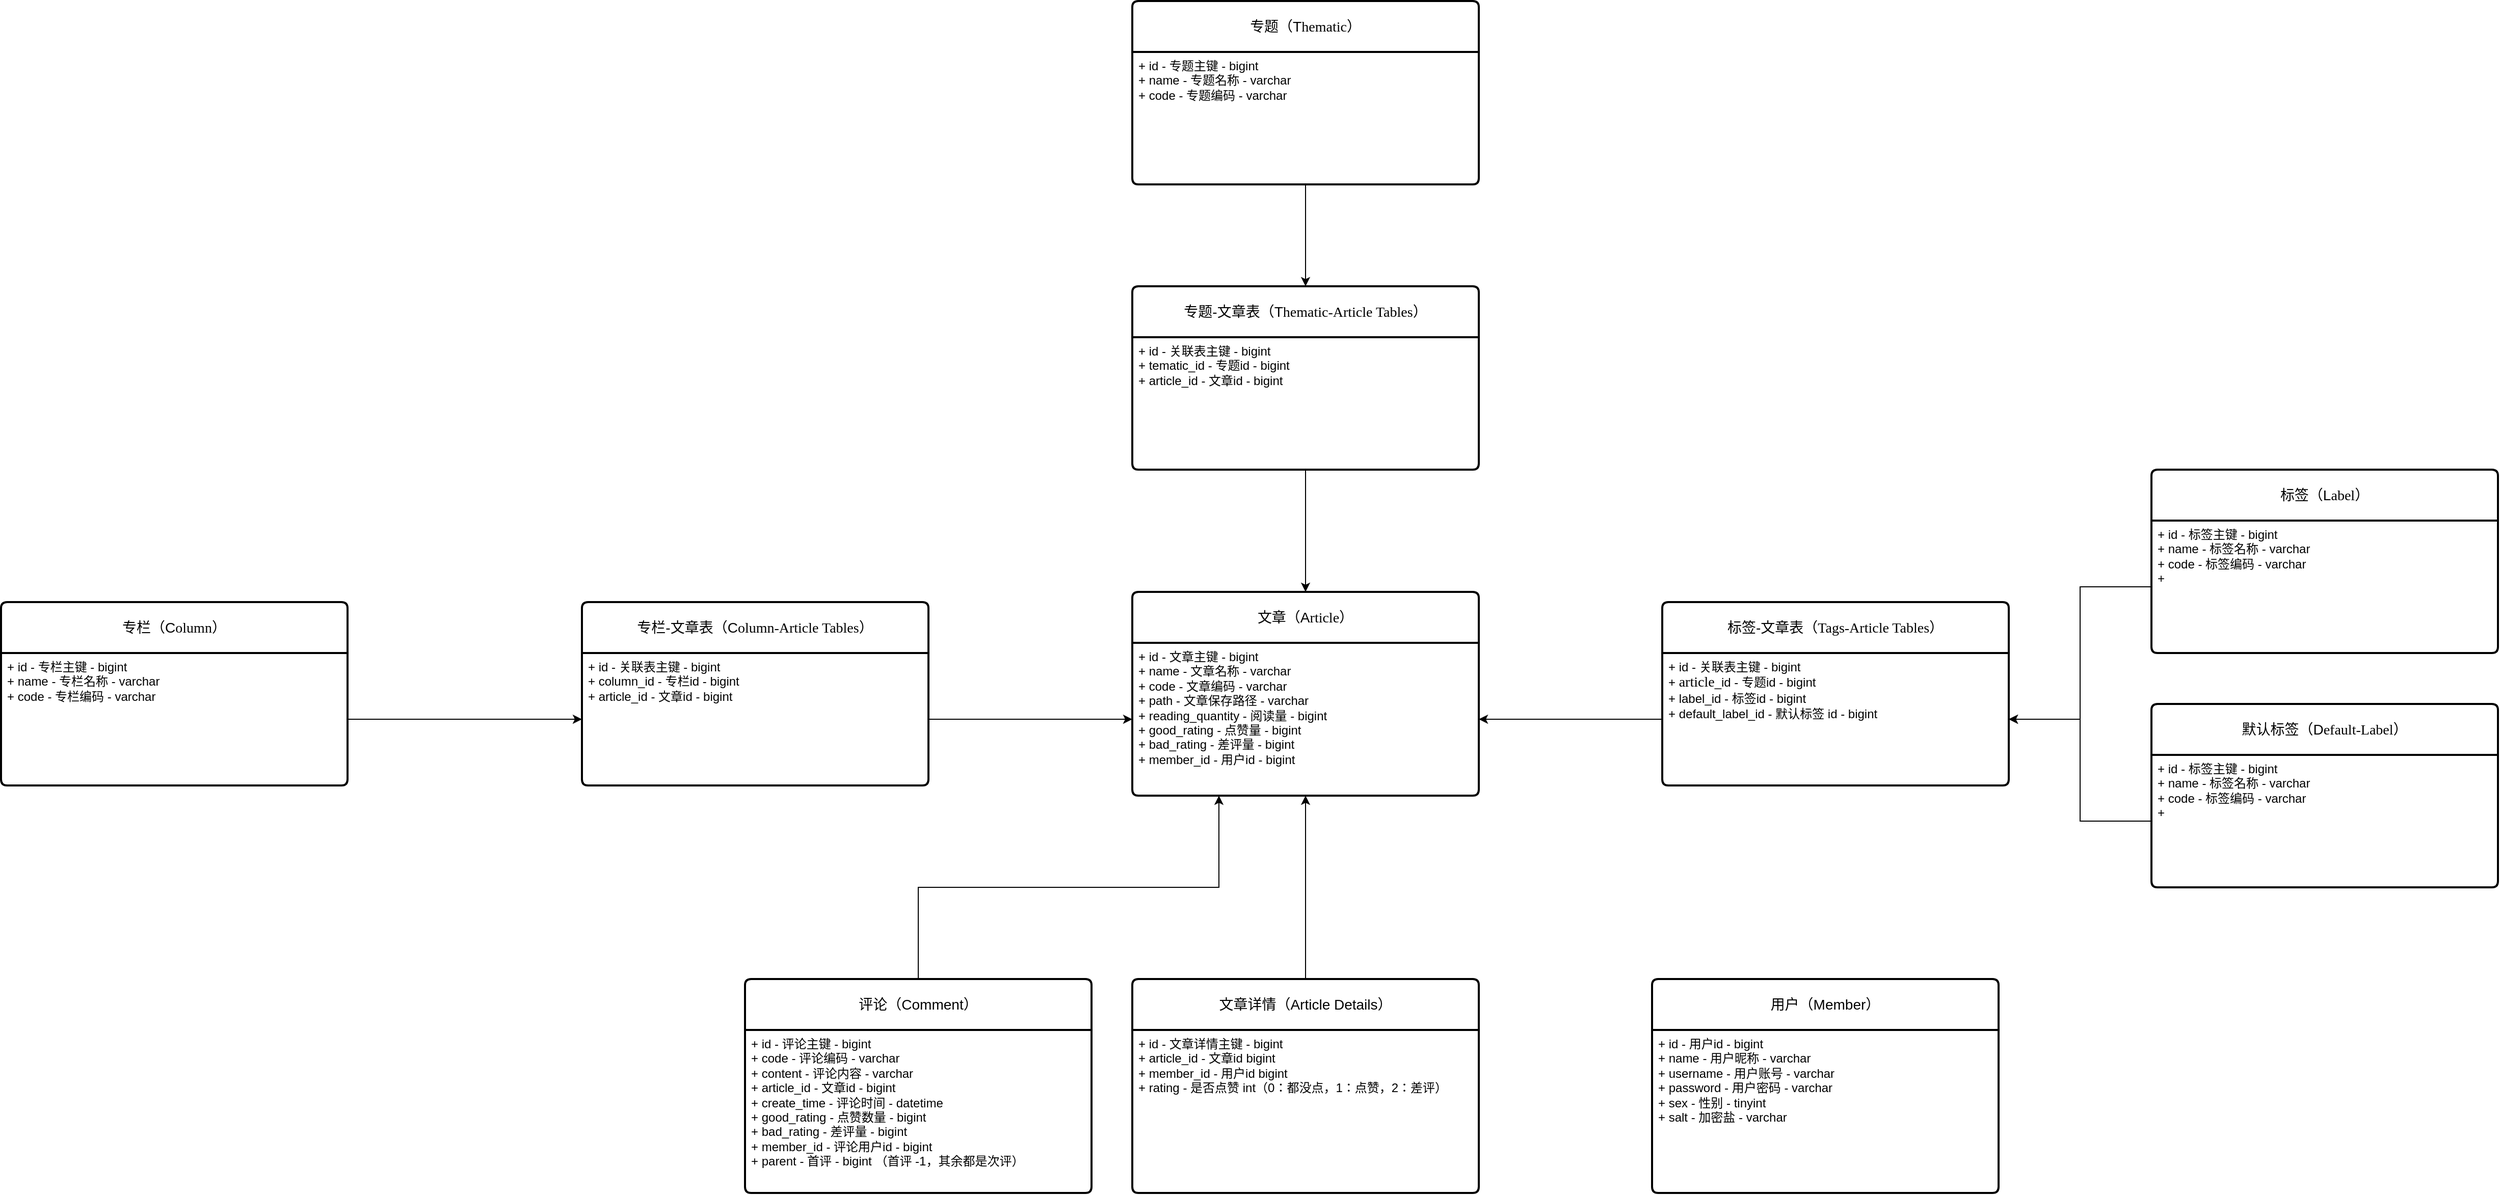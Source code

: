 <mxfile version="27.0.5" pages="2">
  <diagram name="数据库结构" id="I1ErNXHB0BoW2DpfOcAM">
    <mxGraphModel dx="3238" dy="2032" grid="1" gridSize="10" guides="1" tooltips="1" connect="1" arrows="1" fold="1" page="1" pageScale="1" pageWidth="827" pageHeight="1169" math="0" shadow="0">
      <root>
        <mxCell id="0" />
        <mxCell id="1" parent="0" />
        <mxCell id="AwYpqpUh4EfOczfZwocW-6" value="专题（T&lt;span style=&quot;font-family: 微软雅黑; text-align: start; white-space-collapse: preserve;&quot;&gt;hematic&lt;/span&gt;）" style="swimlane;childLayout=stackLayout;horizontal=1;startSize=50;horizontalStack=0;rounded=1;fontSize=14;fontStyle=0;strokeWidth=2;resizeParent=0;resizeLast=1;shadow=0;dashed=0;align=center;arcSize=4;whiteSpace=wrap;html=1;" vertex="1" parent="1">
          <mxGeometry x="100" y="-280" width="340" height="180" as="geometry" />
        </mxCell>
        <mxCell id="AwYpqpUh4EfOczfZwocW-7" value="+ id - 专题主键 - bigint&lt;br&gt;+ name - 专题名称 - varchar&lt;br&gt;+ code - 专题编码 - varchar" style="align=left;strokeColor=none;fillColor=none;spacingLeft=4;spacingRight=4;fontSize=12;verticalAlign=top;resizable=0;rotatable=0;part=1;html=1;whiteSpace=wrap;" vertex="1" parent="AwYpqpUh4EfOczfZwocW-6">
          <mxGeometry y="50" width="340" height="130" as="geometry" />
        </mxCell>
        <mxCell id="AwYpqpUh4EfOczfZwocW-9" value="标签（L&lt;span style=&quot;font-family: 微软雅黑; text-align: start; white-space-collapse: preserve;&quot;&gt;abel&lt;/span&gt;）" style="swimlane;childLayout=stackLayout;horizontal=1;startSize=50;horizontalStack=0;rounded=1;fontSize=14;fontStyle=0;strokeWidth=2;resizeParent=0;resizeLast=1;shadow=0;dashed=0;align=center;arcSize=4;whiteSpace=wrap;html=1;" vertex="1" parent="1">
          <mxGeometry x="1100" y="180" width="340" height="180" as="geometry" />
        </mxCell>
        <mxCell id="AwYpqpUh4EfOczfZwocW-10" value="+ id - 标签主键 - bigint&lt;br&gt;+ name - 标签名称 - varchar&lt;br&gt;+ code - 标签编码 - varchar&lt;div&gt;+&amp;nbsp;&lt;/div&gt;" style="align=left;strokeColor=none;fillColor=none;spacingLeft=4;spacingRight=4;fontSize=12;verticalAlign=top;resizable=0;rotatable=0;part=1;html=1;whiteSpace=wrap;" vertex="1" parent="AwYpqpUh4EfOczfZwocW-9">
          <mxGeometry y="50" width="340" height="130" as="geometry" />
        </mxCell>
        <mxCell id="AwYpqpUh4EfOczfZwocW-11" value="标签-文章表（&lt;span style=&quot;font-family: 微软雅黑; text-align: start; white-space-collapse: preserve;&quot;&gt;Tags-Article Tables&lt;/span&gt;）" style="swimlane;childLayout=stackLayout;horizontal=1;startSize=50;horizontalStack=0;rounded=1;fontSize=14;fontStyle=0;strokeWidth=2;resizeParent=0;resizeLast=1;shadow=0;dashed=0;align=center;arcSize=4;whiteSpace=wrap;html=1;" vertex="1" parent="1">
          <mxGeometry x="620" y="310" width="340" height="180" as="geometry" />
        </mxCell>
        <mxCell id="AwYpqpUh4EfOczfZwocW-12" value="+ id - 关联表主键 - bigint&lt;div&gt;+ &lt;font face=&quot;微软雅黑&quot;&gt;&lt;span style=&quot;font-size: 14px; white-space-collapse: preserve;&quot;&gt;article&lt;/span&gt;&lt;/font&gt;_id - 专题id - bigint&lt;/div&gt;&lt;div&gt;+ label_id - 标签id - bigint&lt;/div&gt;&lt;div&gt;+ default_label_id - 默认标签 id - bigint&lt;/div&gt;" style="align=left;strokeColor=none;fillColor=none;spacingLeft=4;spacingRight=4;fontSize=12;verticalAlign=top;resizable=0;rotatable=0;part=1;html=1;whiteSpace=wrap;" vertex="1" parent="AwYpqpUh4EfOczfZwocW-11">
          <mxGeometry y="50" width="340" height="130" as="geometry" />
        </mxCell>
        <mxCell id="AwYpqpUh4EfOczfZwocW-13" value="默认标签（D&lt;span style=&quot;font-family: 微软雅黑; text-align: start; white-space-collapse: preserve;&quot;&gt;efault-L&lt;/span&gt;&lt;span style=&quot;font-family: 微软雅黑; text-align: start; white-space-collapse: preserve;&quot;&gt;abel&lt;/span&gt;）" style="swimlane;childLayout=stackLayout;horizontal=1;startSize=50;horizontalStack=0;rounded=1;fontSize=14;fontStyle=0;strokeWidth=2;resizeParent=0;resizeLast=1;shadow=0;dashed=0;align=center;arcSize=4;whiteSpace=wrap;html=1;" vertex="1" parent="1">
          <mxGeometry x="1100" y="410" width="340" height="180" as="geometry" />
        </mxCell>
        <mxCell id="AwYpqpUh4EfOczfZwocW-14" value="+ id - 标签主键 - bigint&lt;br&gt;+ name - 标签名称 - varchar&lt;br&gt;+ code - 标签编码 - varchar&lt;div&gt;+&amp;nbsp;&lt;/div&gt;" style="align=left;strokeColor=none;fillColor=none;spacingLeft=4;spacingRight=4;fontSize=12;verticalAlign=top;resizable=0;rotatable=0;part=1;html=1;whiteSpace=wrap;" vertex="1" parent="AwYpqpUh4EfOczfZwocW-13">
          <mxGeometry y="50" width="340" height="130" as="geometry" />
        </mxCell>
        <mxCell id="AwYpqpUh4EfOczfZwocW-15" value="文章（A&lt;span style=&quot;font-family: 微软雅黑; text-align: start; white-space-collapse: preserve;&quot;&gt;rticle&lt;/span&gt;）" style="swimlane;childLayout=stackLayout;horizontal=1;startSize=50;horizontalStack=0;rounded=1;fontSize=14;fontStyle=0;strokeWidth=2;resizeParent=0;resizeLast=1;shadow=0;dashed=0;align=center;arcSize=4;whiteSpace=wrap;html=1;" vertex="1" parent="1">
          <mxGeometry x="100" y="300" width="340" height="200" as="geometry" />
        </mxCell>
        <mxCell id="AwYpqpUh4EfOczfZwocW-16" value="+ id - 文章主键 - bigint&lt;br&gt;+ name - 文章名称 - varchar&lt;br&gt;+ code - 文章编码 - varchar&lt;div&gt;+ path - 文章保存路径 - varchar&lt;/div&gt;&lt;div&gt;+ reading_quantity - 阅读量 - bigint&lt;/div&gt;&lt;div&gt;+ good_rating - 点赞量 - bigint&lt;/div&gt;&lt;div&gt;+ bad_rating - 差评量 - bigint&lt;/div&gt;&lt;div&gt;+ member_id - 用户id - bigint&lt;/div&gt;" style="align=left;strokeColor=none;fillColor=none;spacingLeft=4;spacingRight=4;fontSize=12;verticalAlign=top;resizable=0;rotatable=0;part=1;html=1;whiteSpace=wrap;" vertex="1" parent="AwYpqpUh4EfOczfZwocW-15">
          <mxGeometry y="50" width="340" height="150" as="geometry" />
        </mxCell>
        <mxCell id="AwYpqpUh4EfOczfZwocW-17" value="专题-文章表（T&lt;span style=&quot;font-family: 微软雅黑; text-align: start; white-space-collapse: preserve;&quot;&gt;hematic-Article Tables&lt;/span&gt;）" style="swimlane;childLayout=stackLayout;horizontal=1;startSize=50;horizontalStack=0;rounded=1;fontSize=14;fontStyle=0;strokeWidth=2;resizeParent=0;resizeLast=1;shadow=0;dashed=0;align=center;arcSize=4;whiteSpace=wrap;html=1;" vertex="1" parent="1">
          <mxGeometry x="100" width="340" height="180" as="geometry" />
        </mxCell>
        <mxCell id="AwYpqpUh4EfOczfZwocW-18" value="+ id - 关联表主键 - bigint&lt;br&gt;+ tematic_id - 专题id - bigint&lt;div&gt;+ article_id - 文章id - bigint&lt;/div&gt;" style="align=left;strokeColor=none;fillColor=none;spacingLeft=4;spacingRight=4;fontSize=12;verticalAlign=top;resizable=0;rotatable=0;part=1;html=1;whiteSpace=wrap;" vertex="1" parent="AwYpqpUh4EfOczfZwocW-17">
          <mxGeometry y="50" width="340" height="130" as="geometry" />
        </mxCell>
        <mxCell id="AwYpqpUh4EfOczfZwocW-19" value="专栏-文章表（C&lt;span style=&quot;font-family: 微软雅黑; text-align: start; white-space-collapse: preserve;&quot;&gt;olumn-Article Tables&lt;/span&gt;）" style="swimlane;childLayout=stackLayout;horizontal=1;startSize=50;horizontalStack=0;rounded=1;fontSize=14;fontStyle=0;strokeWidth=2;resizeParent=0;resizeLast=1;shadow=0;dashed=0;align=center;arcSize=4;whiteSpace=wrap;html=1;" vertex="1" parent="1">
          <mxGeometry x="-440" y="310" width="340" height="180" as="geometry" />
        </mxCell>
        <mxCell id="AwYpqpUh4EfOczfZwocW-20" value="+ id - 关联表主键 - bigint&lt;br&gt;+ column_id - 专栏id - bigint&lt;br&gt;+ article_id - 文章id - bigint" style="align=left;strokeColor=none;fillColor=none;spacingLeft=4;spacingRight=4;fontSize=12;verticalAlign=top;resizable=0;rotatable=0;part=1;html=1;whiteSpace=wrap;" vertex="1" parent="AwYpqpUh4EfOczfZwocW-19">
          <mxGeometry y="50" width="340" height="130" as="geometry" />
        </mxCell>
        <mxCell id="AwYpqpUh4EfOczfZwocW-21" value="专栏（C&lt;span style=&quot;font-family: 微软雅黑; text-align: start; white-space-collapse: preserve;&quot;&gt;olumn&lt;/span&gt;）" style="swimlane;childLayout=stackLayout;horizontal=1;startSize=50;horizontalStack=0;rounded=1;fontSize=14;fontStyle=0;strokeWidth=2;resizeParent=0;resizeLast=1;shadow=0;dashed=0;align=center;arcSize=4;whiteSpace=wrap;html=1;" vertex="1" parent="1">
          <mxGeometry x="-1010" y="310" width="340" height="180" as="geometry" />
        </mxCell>
        <mxCell id="AwYpqpUh4EfOczfZwocW-22" value="+ id - 专栏主键 - bigint&lt;br&gt;+ name - 专栏名称 - varchar&lt;br&gt;+ code - 专栏编码 - varchar" style="align=left;strokeColor=none;fillColor=none;spacingLeft=4;spacingRight=4;fontSize=12;verticalAlign=top;resizable=0;rotatable=0;part=1;html=1;whiteSpace=wrap;" vertex="1" parent="AwYpqpUh4EfOczfZwocW-21">
          <mxGeometry y="50" width="340" height="130" as="geometry" />
        </mxCell>
        <mxCell id="AwYpqpUh4EfOczfZwocW-23" style="edgeStyle=orthogonalEdgeStyle;rounded=0;orthogonalLoop=1;jettySize=auto;html=1;exitX=0.5;exitY=1;exitDx=0;exitDy=0;entryX=0.5;entryY=0;entryDx=0;entryDy=0;" edge="1" parent="1" source="AwYpqpUh4EfOczfZwocW-18" target="AwYpqpUh4EfOczfZwocW-15">
          <mxGeometry relative="1" as="geometry" />
        </mxCell>
        <mxCell id="AwYpqpUh4EfOczfZwocW-24" style="edgeStyle=orthogonalEdgeStyle;rounded=0;orthogonalLoop=1;jettySize=auto;html=1;exitX=0;exitY=0.5;exitDx=0;exitDy=0;entryX=1;entryY=0.5;entryDx=0;entryDy=0;" edge="1" parent="1" source="AwYpqpUh4EfOczfZwocW-12" target="AwYpqpUh4EfOczfZwocW-16">
          <mxGeometry relative="1" as="geometry" />
        </mxCell>
        <mxCell id="AwYpqpUh4EfOczfZwocW-25" style="edgeStyle=orthogonalEdgeStyle;rounded=0;orthogonalLoop=1;jettySize=auto;html=1;exitX=1;exitY=0.5;exitDx=0;exitDy=0;entryX=0;entryY=0.5;entryDx=0;entryDy=0;" edge="1" parent="1" source="AwYpqpUh4EfOczfZwocW-20" target="AwYpqpUh4EfOczfZwocW-16">
          <mxGeometry relative="1" as="geometry" />
        </mxCell>
        <mxCell id="AwYpqpUh4EfOczfZwocW-26" style="edgeStyle=orthogonalEdgeStyle;rounded=0;orthogonalLoop=1;jettySize=auto;html=1;exitX=0.5;exitY=1;exitDx=0;exitDy=0;" edge="1" parent="1" source="AwYpqpUh4EfOczfZwocW-7" target="AwYpqpUh4EfOczfZwocW-17">
          <mxGeometry relative="1" as="geometry" />
        </mxCell>
        <mxCell id="AwYpqpUh4EfOczfZwocW-27" style="edgeStyle=orthogonalEdgeStyle;rounded=0;orthogonalLoop=1;jettySize=auto;html=1;exitX=0;exitY=0.5;exitDx=0;exitDy=0;entryX=1;entryY=0.5;entryDx=0;entryDy=0;" edge="1" parent="1" source="AwYpqpUh4EfOczfZwocW-10" target="AwYpqpUh4EfOczfZwocW-12">
          <mxGeometry relative="1" as="geometry" />
        </mxCell>
        <mxCell id="AwYpqpUh4EfOczfZwocW-29" style="edgeStyle=orthogonalEdgeStyle;rounded=0;orthogonalLoop=1;jettySize=auto;html=1;exitX=0;exitY=0.5;exitDx=0;exitDy=0;entryX=1;entryY=0.5;entryDx=0;entryDy=0;" edge="1" parent="1" source="AwYpqpUh4EfOczfZwocW-14" target="AwYpqpUh4EfOczfZwocW-12">
          <mxGeometry relative="1" as="geometry" />
        </mxCell>
        <mxCell id="AwYpqpUh4EfOczfZwocW-30" style="edgeStyle=orthogonalEdgeStyle;rounded=0;orthogonalLoop=1;jettySize=auto;html=1;exitX=1;exitY=0.5;exitDx=0;exitDy=0;" edge="1" parent="1" source="AwYpqpUh4EfOczfZwocW-22" target="AwYpqpUh4EfOczfZwocW-20">
          <mxGeometry relative="1" as="geometry" />
        </mxCell>
        <mxCell id="ytZSGSwfcOSJs34K6wdh-1" style="edgeStyle=orthogonalEdgeStyle;rounded=0;orthogonalLoop=1;jettySize=auto;html=1;exitX=0.5;exitY=0;exitDx=0;exitDy=0;entryX=0.25;entryY=1;entryDx=0;entryDy=0;" edge="1" parent="1" source="AwYpqpUh4EfOczfZwocW-33" target="AwYpqpUh4EfOczfZwocW-16">
          <mxGeometry relative="1" as="geometry" />
        </mxCell>
        <mxCell id="AwYpqpUh4EfOczfZwocW-33" value="&lt;div style=&quot;text-align: start;&quot;&gt;评论（Comment）&lt;/div&gt;" style="swimlane;childLayout=stackLayout;horizontal=1;startSize=50;horizontalStack=0;rounded=1;fontSize=14;fontStyle=0;strokeWidth=2;resizeParent=0;resizeLast=1;shadow=0;dashed=0;align=center;arcSize=4;whiteSpace=wrap;html=1;" vertex="1" parent="1">
          <mxGeometry x="-280" y="680" width="340" height="210" as="geometry" />
        </mxCell>
        <mxCell id="AwYpqpUh4EfOczfZwocW-34" value="+ id - 评论主键 - bigint&lt;div&gt;+ code - 评论编码 - varchar&lt;/div&gt;&lt;div&gt;+ content - 评论内容 - varchar&lt;/div&gt;&lt;div&gt;+ article_id - 文章id - bigint&lt;/div&gt;&lt;div&gt;+ create_time - 评论时间 - datetime&lt;/div&gt;&lt;div&gt;+ good_rating - 点赞数量 - bigint&lt;/div&gt;&lt;div&gt;+ bad_rating - 差评量 - bigint&lt;/div&gt;&lt;div&gt;+ member_id - 评论用户id - bigint&lt;/div&gt;&lt;div&gt;+ parent - 首评 - bigint （首评 -1，其余都是次评）&lt;/div&gt;" style="align=left;strokeColor=none;fillColor=none;spacingLeft=4;spacingRight=4;fontSize=12;verticalAlign=top;resizable=0;rotatable=0;part=1;html=1;whiteSpace=wrap;" vertex="1" parent="AwYpqpUh4EfOczfZwocW-33">
          <mxGeometry y="50" width="340" height="160" as="geometry" />
        </mxCell>
        <mxCell id="HQ80uJ3TJS0k1r7bCMIQ-3" style="edgeStyle=orthogonalEdgeStyle;rounded=0;orthogonalLoop=1;jettySize=auto;html=1;exitX=0.5;exitY=0;exitDx=0;exitDy=0;entryX=0.5;entryY=1;entryDx=0;entryDy=0;" edge="1" parent="1" source="HQ80uJ3TJS0k1r7bCMIQ-1" target="AwYpqpUh4EfOczfZwocW-16">
          <mxGeometry relative="1" as="geometry" />
        </mxCell>
        <mxCell id="HQ80uJ3TJS0k1r7bCMIQ-1" value="&lt;div style=&quot;text-align: start;&quot;&gt;文章详情（Article Details）&lt;/div&gt;" style="swimlane;childLayout=stackLayout;horizontal=1;startSize=50;horizontalStack=0;rounded=1;fontSize=14;fontStyle=0;strokeWidth=2;resizeParent=0;resizeLast=1;shadow=0;dashed=0;align=center;arcSize=4;whiteSpace=wrap;html=1;" vertex="1" parent="1">
          <mxGeometry x="100" y="680" width="340" height="210" as="geometry" />
        </mxCell>
        <mxCell id="HQ80uJ3TJS0k1r7bCMIQ-2" value="+ id - 文章详情主键 - bigint&lt;div&gt;+ article_id - 文章id bigint&lt;/div&gt;&lt;div&gt;+ member_id - 用户id bigint&lt;/div&gt;&lt;div&gt;+ rating - 是否点赞 int（0：都没点，1：点赞，2：差评）&lt;/div&gt;" style="align=left;strokeColor=none;fillColor=none;spacingLeft=4;spacingRight=4;fontSize=12;verticalAlign=top;resizable=0;rotatable=0;part=1;html=1;whiteSpace=wrap;" vertex="1" parent="HQ80uJ3TJS0k1r7bCMIQ-1">
          <mxGeometry y="50" width="340" height="160" as="geometry" />
        </mxCell>
        <mxCell id="HQ80uJ3TJS0k1r7bCMIQ-4" value="&lt;div style=&quot;text-align: start;&quot;&gt;用户（Member）&lt;/div&gt;" style="swimlane;childLayout=stackLayout;horizontal=1;startSize=50;horizontalStack=0;rounded=1;fontSize=14;fontStyle=0;strokeWidth=2;resizeParent=0;resizeLast=1;shadow=0;dashed=0;align=center;arcSize=4;whiteSpace=wrap;html=1;" vertex="1" parent="1">
          <mxGeometry x="610" y="680" width="340" height="210" as="geometry" />
        </mxCell>
        <mxCell id="HQ80uJ3TJS0k1r7bCMIQ-5" value="+ id - 用户id - bigint&lt;div&gt;+ name - 用户昵称 - varchar&lt;/div&gt;&lt;div&gt;+ username - 用户账号 - varchar&lt;/div&gt;&lt;div&gt;+ password - 用户密码 - varchar&lt;/div&gt;&lt;div&gt;+ sex - 性别 - tinyint&lt;/div&gt;&lt;div&gt;+ salt - 加密盐 - varchar&lt;/div&gt;" style="align=left;strokeColor=none;fillColor=none;spacingLeft=4;spacingRight=4;fontSize=12;verticalAlign=top;resizable=0;rotatable=0;part=1;html=1;whiteSpace=wrap;" vertex="1" parent="HQ80uJ3TJS0k1r7bCMIQ-4">
          <mxGeometry y="50" width="340" height="160" as="geometry" />
        </mxCell>
      </root>
    </mxGraphModel>
  </diagram>
  <diagram id="weSTDpT5rXTfGD1hPrS9" name="评论区实现原理">
    <mxGraphModel dx="1188" dy="648" grid="1" gridSize="10" guides="1" tooltips="1" connect="1" arrows="1" fold="1" page="1" pageScale="1" pageWidth="827" pageHeight="1169" math="0" shadow="0">
      <root>
        <mxCell id="0" />
        <mxCell id="1" parent="0" />
        <mxCell id="nXwIMKww6mUc8uqGvv5m-1" value="首评" style="rounded=1;whiteSpace=wrap;html=1;" vertex="1" parent="1">
          <mxGeometry x="40" y="270" width="120" height="60" as="geometry" />
        </mxCell>
        <mxCell id="nXwIMKww6mUc8uqGvv5m-22" style="edgeStyle=orthogonalEdgeStyle;rounded=0;orthogonalLoop=1;jettySize=auto;html=1;exitX=0;exitY=0.5;exitDx=0;exitDy=0;entryX=1;entryY=0.5;entryDx=0;entryDy=0;" edge="1" parent="1" source="nXwIMKww6mUc8uqGvv5m-2" target="nXwIMKww6mUc8uqGvv5m-1">
          <mxGeometry relative="1" as="geometry" />
        </mxCell>
        <mxCell id="nDFssBVvb_U1L88ROul1-1" style="edgeStyle=orthogonalEdgeStyle;rounded=0;orthogonalLoop=1;jettySize=auto;html=1;exitX=0.5;exitY=0;exitDx=0;exitDy=0;fillColor=#f8cecc;strokeColor=#b85450;" edge="1" parent="1" source="nXwIMKww6mUc8uqGvv5m-2" target="nXwIMKww6mUc8uqGvv5m-1">
          <mxGeometry relative="1" as="geometry" />
        </mxCell>
        <mxCell id="nXwIMKww6mUc8uqGvv5m-2" value="次评" style="rounded=1;whiteSpace=wrap;html=1;" vertex="1" parent="1">
          <mxGeometry x="270" y="140" width="120" height="60" as="geometry" />
        </mxCell>
        <mxCell id="nXwIMKww6mUc8uqGvv5m-24" style="edgeStyle=orthogonalEdgeStyle;rounded=0;orthogonalLoop=1;jettySize=auto;html=1;exitX=0;exitY=0.5;exitDx=0;exitDy=0;entryX=1;entryY=0.5;entryDx=0;entryDy=0;" edge="1" parent="1" source="nXwIMKww6mUc8uqGvv5m-3" target="nXwIMKww6mUc8uqGvv5m-1">
          <mxGeometry relative="1" as="geometry" />
        </mxCell>
        <mxCell id="nXwIMKww6mUc8uqGvv5m-3" value="次评" style="rounded=1;whiteSpace=wrap;html=1;" vertex="1" parent="1">
          <mxGeometry x="270" y="270" width="120" height="60" as="geometry" />
        </mxCell>
        <mxCell id="nXwIMKww6mUc8uqGvv5m-26" style="edgeStyle=orthogonalEdgeStyle;rounded=0;orthogonalLoop=1;jettySize=auto;html=1;exitX=0;exitY=0.5;exitDx=0;exitDy=0;entryX=1;entryY=0.5;entryDx=0;entryDy=0;" edge="1" parent="1" source="nXwIMKww6mUc8uqGvv5m-4" target="nXwIMKww6mUc8uqGvv5m-1">
          <mxGeometry relative="1" as="geometry" />
        </mxCell>
        <mxCell id="nXwIMKww6mUc8uqGvv5m-4" value="次评" style="rounded=1;whiteSpace=wrap;html=1;" vertex="1" parent="1">
          <mxGeometry x="270" y="380" width="120" height="60" as="geometry" />
        </mxCell>
        <mxCell id="nXwIMKww6mUc8uqGvv5m-16" style="edgeStyle=orthogonalEdgeStyle;rounded=0;orthogonalLoop=1;jettySize=auto;html=1;exitX=0;exitY=0.5;exitDx=0;exitDy=0;" edge="1" parent="1" source="nXwIMKww6mUc8uqGvv5m-5" target="nXwIMKww6mUc8uqGvv5m-2">
          <mxGeometry relative="1" as="geometry" />
        </mxCell>
        <mxCell id="nDFssBVvb_U1L88ROul1-3" style="edgeStyle=orthogonalEdgeStyle;rounded=0;orthogonalLoop=1;jettySize=auto;html=1;exitX=0.5;exitY=0;exitDx=0;exitDy=0;entryX=0.75;entryY=0;entryDx=0;entryDy=0;fillColor=#ffe6cc;strokeColor=#d79b00;" edge="1" parent="1" source="nXwIMKww6mUc8uqGvv5m-5" target="nXwIMKww6mUc8uqGvv5m-2">
          <mxGeometry relative="1" as="geometry" />
        </mxCell>
        <mxCell id="nXwIMKww6mUc8uqGvv5m-5" value="回复" style="rounded=1;whiteSpace=wrap;html=1;" vertex="1" parent="1">
          <mxGeometry x="480" y="140" width="120" height="60" as="geometry" />
        </mxCell>
        <mxCell id="nXwIMKww6mUc8uqGvv5m-21" style="edgeStyle=orthogonalEdgeStyle;rounded=0;orthogonalLoop=1;jettySize=auto;html=1;exitX=0;exitY=0.5;exitDx=0;exitDy=0;" edge="1" parent="1" source="nXwIMKww6mUc8uqGvv5m-6" target="nXwIMKww6mUc8uqGvv5m-5">
          <mxGeometry relative="1" as="geometry" />
        </mxCell>
        <mxCell id="nDFssBVvb_U1L88ROul1-5" style="edgeStyle=orthogonalEdgeStyle;rounded=0;orthogonalLoop=1;jettySize=auto;html=1;exitX=0.5;exitY=0;exitDx=0;exitDy=0;entryX=0.75;entryY=0;entryDx=0;entryDy=0;fillColor=#f8cecc;strokeColor=#b85450;" edge="1" parent="1" source="nXwIMKww6mUc8uqGvv5m-6" target="nXwIMKww6mUc8uqGvv5m-5">
          <mxGeometry relative="1" as="geometry" />
        </mxCell>
        <mxCell id="nXwIMKww6mUc8uqGvv5m-6" value="回复" style="rounded=1;whiteSpace=wrap;html=1;" vertex="1" parent="1">
          <mxGeometry x="660" y="140" width="120" height="60" as="geometry" />
        </mxCell>
        <mxCell id="nXwIMKww6mUc8uqGvv5m-17" style="edgeStyle=orthogonalEdgeStyle;rounded=0;orthogonalLoop=1;jettySize=auto;html=1;exitX=0;exitY=0.5;exitDx=0;exitDy=0;entryX=1;entryY=0.5;entryDx=0;entryDy=0;" edge="1" parent="1" source="nXwIMKww6mUc8uqGvv5m-7" target="nXwIMKww6mUc8uqGvv5m-3">
          <mxGeometry relative="1" as="geometry" />
        </mxCell>
        <mxCell id="nXwIMKww6mUc8uqGvv5m-7" value="回复" style="rounded=1;whiteSpace=wrap;html=1;" vertex="1" parent="1">
          <mxGeometry x="480" y="270" width="120" height="60" as="geometry" />
        </mxCell>
        <mxCell id="nXwIMKww6mUc8uqGvv5m-20" style="edgeStyle=orthogonalEdgeStyle;rounded=0;orthogonalLoop=1;jettySize=auto;html=1;exitX=0;exitY=0.5;exitDx=0;exitDy=0;entryX=1;entryY=0.5;entryDx=0;entryDy=0;" edge="1" parent="1" source="nXwIMKww6mUc8uqGvv5m-8" target="nXwIMKww6mUc8uqGvv5m-7">
          <mxGeometry relative="1" as="geometry" />
        </mxCell>
        <mxCell id="nXwIMKww6mUc8uqGvv5m-8" value="回复" style="rounded=1;whiteSpace=wrap;html=1;" vertex="1" parent="1">
          <mxGeometry x="670" y="270" width="120" height="60" as="geometry" />
        </mxCell>
        <mxCell id="nXwIMKww6mUc8uqGvv5m-18" style="edgeStyle=orthogonalEdgeStyle;rounded=0;orthogonalLoop=1;jettySize=auto;html=1;exitX=0;exitY=0.5;exitDx=0;exitDy=0;entryX=1;entryY=0.5;entryDx=0;entryDy=0;" edge="1" parent="1" source="nXwIMKww6mUc8uqGvv5m-9" target="nXwIMKww6mUc8uqGvv5m-4">
          <mxGeometry relative="1" as="geometry" />
        </mxCell>
        <mxCell id="nXwIMKww6mUc8uqGvv5m-9" value="回复" style="rounded=1;whiteSpace=wrap;html=1;" vertex="1" parent="1">
          <mxGeometry x="480" y="380" width="120" height="60" as="geometry" />
        </mxCell>
        <mxCell id="nXwIMKww6mUc8uqGvv5m-19" style="edgeStyle=orthogonalEdgeStyle;rounded=0;orthogonalLoop=1;jettySize=auto;html=1;exitX=0;exitY=0.5;exitDx=0;exitDy=0;entryX=1;entryY=0.5;entryDx=0;entryDy=0;" edge="1" parent="1" source="nXwIMKww6mUc8uqGvv5m-10" target="nXwIMKww6mUc8uqGvv5m-9">
          <mxGeometry relative="1" as="geometry" />
        </mxCell>
        <mxCell id="nXwIMKww6mUc8uqGvv5m-10" value="回复" style="rounded=1;whiteSpace=wrap;html=1;" vertex="1" parent="1">
          <mxGeometry x="670" y="380" width="120" height="60" as="geometry" />
        </mxCell>
        <mxCell id="nDFssBVvb_U1L88ROul1-2" value="绑定id" style="text;html=1;align=center;verticalAlign=middle;whiteSpace=wrap;rounded=0;" vertex="1" parent="1">
          <mxGeometry x="140" y="90" width="60" height="30" as="geometry" />
        </mxCell>
        <mxCell id="nDFssBVvb_U1L88ROul1-4" value="绑定id" style="text;html=1;align=center;verticalAlign=middle;whiteSpace=wrap;rounded=0;" vertex="1" parent="1">
          <mxGeometry x="410" y="90" width="60" height="30" as="geometry" />
        </mxCell>
        <mxCell id="nDFssBVvb_U1L88ROul1-6" value="绑定id" style="text;html=1;align=center;verticalAlign=middle;whiteSpace=wrap;rounded=0;" vertex="1" parent="1">
          <mxGeometry x="610" y="90" width="60" height="30" as="geometry" />
        </mxCell>
        <mxCell id="U-kd55ZybFCbnlOvCkdw-1" value="" style="rounded=0;whiteSpace=wrap;html=1;" vertex="1" parent="1">
          <mxGeometry x="140" y="780" width="120" height="350" as="geometry" />
        </mxCell>
        <mxCell id="U-kd55ZybFCbnlOvCkdw-2" value="数据1" style="rounded=1;whiteSpace=wrap;html=1;fillColor=#dae8fc;strokeColor=#6c8ebf;" vertex="1" parent="1">
          <mxGeometry x="140" y="1070" width="120" height="60" as="geometry" />
        </mxCell>
        <mxCell id="U-kd55ZybFCbnlOvCkdw-3" value="数据2" style="rounded=1;whiteSpace=wrap;html=1;fillColor=#d5e8d4;strokeColor=#82b366;" vertex="1" parent="1">
          <mxGeometry x="140" y="1010" width="120" height="60" as="geometry" />
        </mxCell>
        <mxCell id="U-kd55ZybFCbnlOvCkdw-4" value="数据3" style="rounded=1;whiteSpace=wrap;html=1;fillColor=#ffe6cc;strokeColor=#d79b00;" vertex="1" parent="1">
          <mxGeometry x="140" y="950" width="120" height="60" as="geometry" />
        </mxCell>
      </root>
    </mxGraphModel>
  </diagram>
</mxfile>
